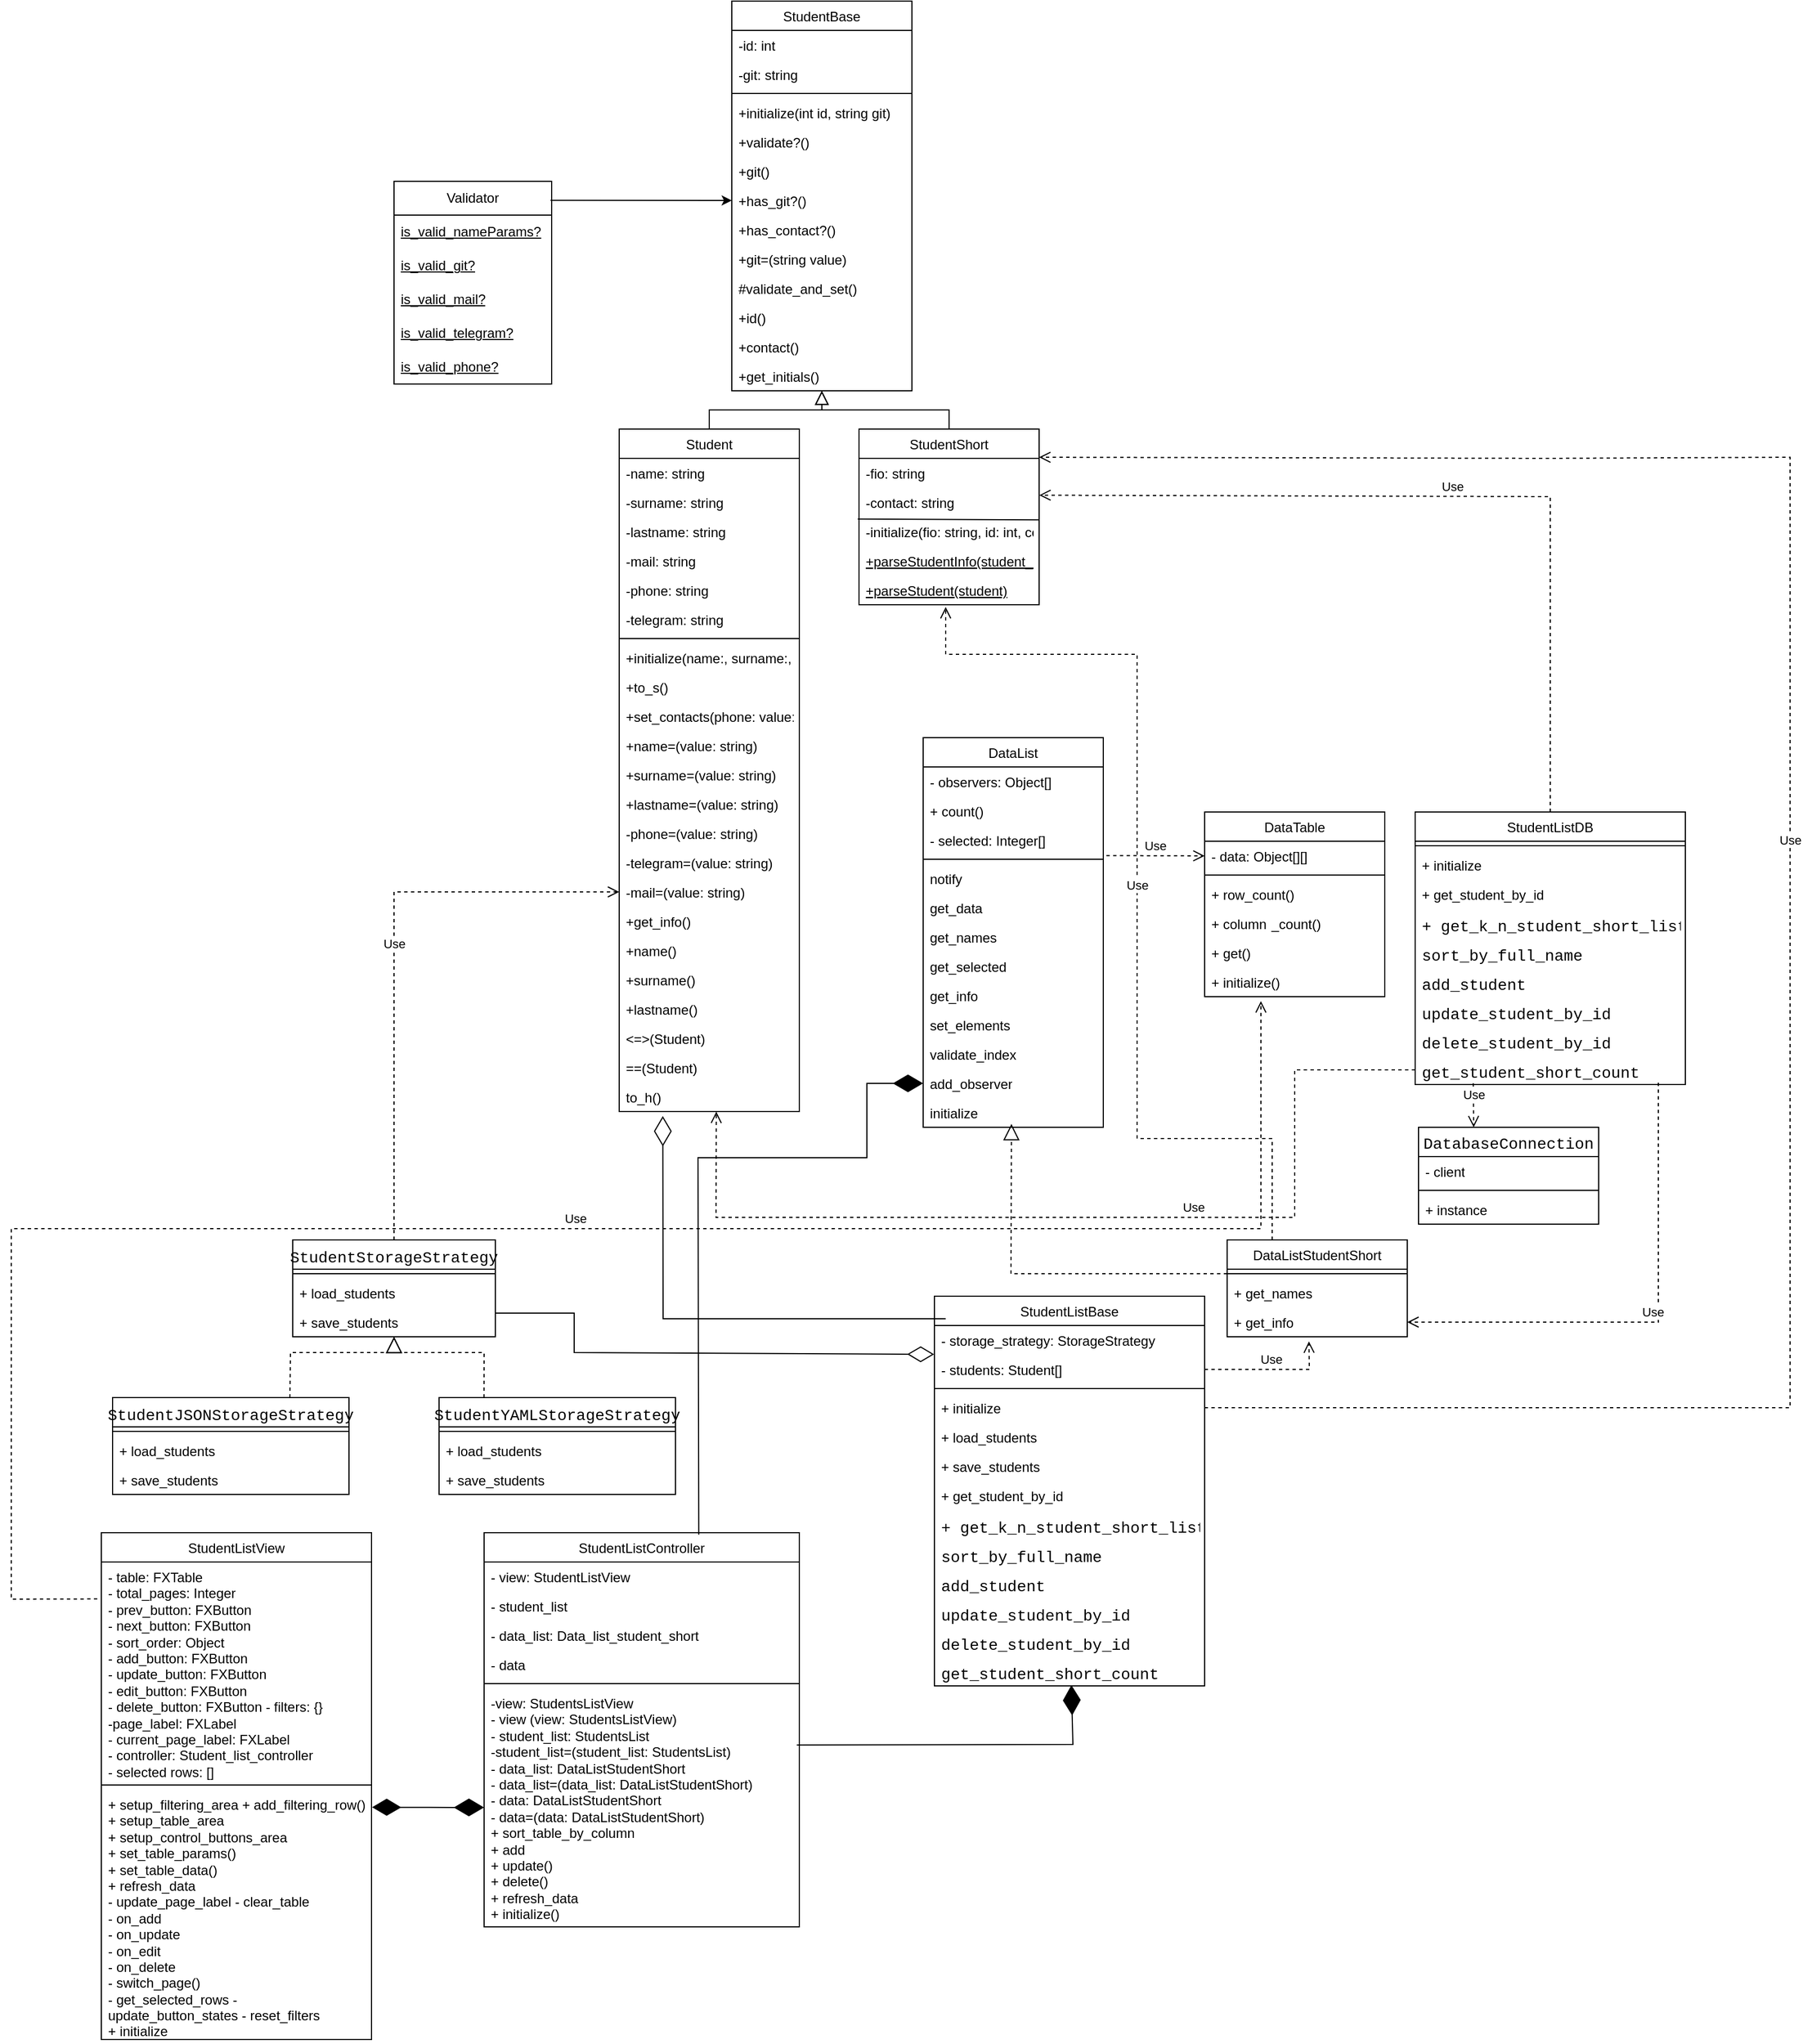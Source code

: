<mxfile version="26.0.4">
  <diagram id="C5RBs43oDa-KdzZeNtuy" name="Page-1">
    <mxGraphModel dx="1627" dy="808" grid="1" gridSize="10" guides="1" tooltips="1" connect="1" arrows="1" fold="1" page="1" pageScale="1" pageWidth="827" pageHeight="1169" math="0" shadow="0">
      <root>
        <mxCell id="WIyWlLk6GJQsqaUBKTNV-0" />
        <mxCell id="WIyWlLk6GJQsqaUBKTNV-1" parent="WIyWlLk6GJQsqaUBKTNV-0" />
        <mxCell id="zkfFHV4jXpPFQw0GAbJ--0" value="StudentBase" style="swimlane;fontStyle=0;align=center;verticalAlign=top;childLayout=stackLayout;horizontal=1;startSize=26;horizontalStack=0;resizeParent=1;resizeLast=0;collapsible=1;marginBottom=0;rounded=0;shadow=0;strokeWidth=1;" parent="WIyWlLk6GJQsqaUBKTNV-1" vertex="1">
          <mxGeometry x="-170" width="160" height="346" as="geometry">
            <mxRectangle x="230" y="140" width="160" height="26" as="alternateBounds" />
          </mxGeometry>
        </mxCell>
        <mxCell id="zkfFHV4jXpPFQw0GAbJ--1" value="-id: int&#xa;" style="text;align=left;verticalAlign=top;spacingLeft=4;spacingRight=4;overflow=hidden;rotatable=0;points=[[0,0.5],[1,0.5]];portConstraint=eastwest;" parent="zkfFHV4jXpPFQw0GAbJ--0" vertex="1">
          <mxGeometry y="26" width="160" height="26" as="geometry" />
        </mxCell>
        <mxCell id="zkfFHV4jXpPFQw0GAbJ--2" value="-git: string" style="text;align=left;verticalAlign=top;spacingLeft=4;spacingRight=4;overflow=hidden;rotatable=0;points=[[0,0.5],[1,0.5]];portConstraint=eastwest;rounded=0;shadow=0;html=0;" parent="zkfFHV4jXpPFQw0GAbJ--0" vertex="1">
          <mxGeometry y="52" width="160" height="26" as="geometry" />
        </mxCell>
        <mxCell id="zkfFHV4jXpPFQw0GAbJ--4" value="" style="line;html=1;strokeWidth=1;align=left;verticalAlign=middle;spacingTop=-1;spacingLeft=3;spacingRight=3;rotatable=0;labelPosition=right;points=[];portConstraint=eastwest;" parent="zkfFHV4jXpPFQw0GAbJ--0" vertex="1">
          <mxGeometry y="78" width="160" height="8" as="geometry" />
        </mxCell>
        <mxCell id="zkfFHV4jXpPFQw0GAbJ--5" value="+initialize(int id, string git)" style="text;align=left;verticalAlign=top;spacingLeft=4;spacingRight=4;overflow=hidden;rotatable=0;points=[[0,0.5],[1,0.5]];portConstraint=eastwest;" parent="zkfFHV4jXpPFQw0GAbJ--0" vertex="1">
          <mxGeometry y="86" width="160" height="26" as="geometry" />
        </mxCell>
        <mxCell id="wDnWc0dpViKW0l4yYkcl-0" value="+validate?()" style="text;align=left;verticalAlign=top;spacingLeft=4;spacingRight=4;overflow=hidden;rotatable=0;points=[[0,0.5],[1,0.5]];portConstraint=eastwest;" parent="zkfFHV4jXpPFQw0GAbJ--0" vertex="1">
          <mxGeometry y="112" width="160" height="26" as="geometry" />
        </mxCell>
        <mxCell id="wDnWc0dpViKW0l4yYkcl-25" value="+git()" style="text;align=left;verticalAlign=top;spacingLeft=4;spacingRight=4;overflow=hidden;rotatable=0;points=[[0,0.5],[1,0.5]];portConstraint=eastwest;" parent="zkfFHV4jXpPFQw0GAbJ--0" vertex="1">
          <mxGeometry y="138" width="160" height="26" as="geometry" />
        </mxCell>
        <mxCell id="C4TIHQKERH8KQmUInU3R-2" value="+has_git?()" style="text;align=left;verticalAlign=top;spacingLeft=4;spacingRight=4;overflow=hidden;rotatable=0;points=[[0,0.5],[1,0.5]];portConstraint=eastwest;" parent="zkfFHV4jXpPFQw0GAbJ--0" vertex="1">
          <mxGeometry y="164" width="160" height="26" as="geometry" />
        </mxCell>
        <mxCell id="C4TIHQKERH8KQmUInU3R-1" value="+has_contact?()" style="text;align=left;verticalAlign=top;spacingLeft=4;spacingRight=4;overflow=hidden;rotatable=0;points=[[0,0.5],[1,0.5]];portConstraint=eastwest;" parent="zkfFHV4jXpPFQw0GAbJ--0" vertex="1">
          <mxGeometry y="190" width="160" height="26" as="geometry" />
        </mxCell>
        <mxCell id="UvWCR8Dal23uMUYmQM2o-0" value="+git=(string value)" style="text;align=left;verticalAlign=top;spacingLeft=4;spacingRight=4;overflow=hidden;rotatable=0;points=[[0,0.5],[1,0.5]];portConstraint=eastwest;" parent="zkfFHV4jXpPFQw0GAbJ--0" vertex="1">
          <mxGeometry y="216" width="160" height="26" as="geometry" />
        </mxCell>
        <mxCell id="s2DaJizq6Qv2lODqpHnj-0" value="#validate_and_set()" style="text;align=left;verticalAlign=top;spacingLeft=4;spacingRight=4;overflow=hidden;rotatable=0;points=[[0,0.5],[1,0.5]];portConstraint=eastwest;" parent="zkfFHV4jXpPFQw0GAbJ--0" vertex="1">
          <mxGeometry y="242" width="160" height="26" as="geometry" />
        </mxCell>
        <mxCell id="UvWCR8Dal23uMUYmQM2o-2" value="+id()" style="text;align=left;verticalAlign=top;spacingLeft=4;spacingRight=4;overflow=hidden;rotatable=0;points=[[0,0.5],[1,0.5]];portConstraint=eastwest;" parent="zkfFHV4jXpPFQw0GAbJ--0" vertex="1">
          <mxGeometry y="268" width="160" height="26" as="geometry" />
        </mxCell>
        <mxCell id="UvWCR8Dal23uMUYmQM2o-5" value="+contact()" style="text;align=left;verticalAlign=top;spacingLeft=4;spacingRight=4;overflow=hidden;rotatable=0;points=[[0,0.5],[1,0.5]];portConstraint=eastwest;" parent="zkfFHV4jXpPFQw0GAbJ--0" vertex="1">
          <mxGeometry y="294" width="160" height="26" as="geometry" />
        </mxCell>
        <mxCell id="ZVPfrgRSek-htDOgmmRP-0" value="+get_initials()" style="text;align=left;verticalAlign=top;spacingLeft=4;spacingRight=4;overflow=hidden;rotatable=0;points=[[0,0.5],[1,0.5]];portConstraint=eastwest;" parent="zkfFHV4jXpPFQw0GAbJ--0" vertex="1">
          <mxGeometry y="320" width="160" height="26" as="geometry" />
        </mxCell>
        <mxCell id="zkfFHV4jXpPFQw0GAbJ--6" value="Student" style="swimlane;fontStyle=0;align=center;verticalAlign=top;childLayout=stackLayout;horizontal=1;startSize=26;horizontalStack=0;resizeParent=1;resizeLast=0;collapsible=1;marginBottom=0;rounded=0;shadow=0;strokeWidth=1;" parent="WIyWlLk6GJQsqaUBKTNV-1" vertex="1">
          <mxGeometry x="-270" y="380" width="160" height="606" as="geometry">
            <mxRectangle x="130" y="380" width="160" height="26" as="alternateBounds" />
          </mxGeometry>
        </mxCell>
        <mxCell id="zkfFHV4jXpPFQw0GAbJ--7" value="-name: string" style="text;align=left;verticalAlign=top;spacingLeft=4;spacingRight=4;overflow=hidden;rotatable=0;points=[[0,0.5],[1,0.5]];portConstraint=eastwest;" parent="zkfFHV4jXpPFQw0GAbJ--6" vertex="1">
          <mxGeometry y="26" width="160" height="26" as="geometry" />
        </mxCell>
        <mxCell id="zkfFHV4jXpPFQw0GAbJ--8" value="-surname: string" style="text;align=left;verticalAlign=top;spacingLeft=4;spacingRight=4;overflow=hidden;rotatable=0;points=[[0,0.5],[1,0.5]];portConstraint=eastwest;rounded=0;shadow=0;html=0;" parent="zkfFHV4jXpPFQw0GAbJ--6" vertex="1">
          <mxGeometry y="52" width="160" height="26" as="geometry" />
        </mxCell>
        <mxCell id="wDnWc0dpViKW0l4yYkcl-9" value="-lastname: string" style="text;align=left;verticalAlign=top;spacingLeft=4;spacingRight=4;overflow=hidden;rotatable=0;points=[[0,0.5],[1,0.5]];portConstraint=eastwest;rounded=0;shadow=0;html=0;" parent="zkfFHV4jXpPFQw0GAbJ--6" vertex="1">
          <mxGeometry y="78" width="160" height="26" as="geometry" />
        </mxCell>
        <mxCell id="wDnWc0dpViKW0l4yYkcl-8" value="-mail: string" style="text;align=left;verticalAlign=top;spacingLeft=4;spacingRight=4;overflow=hidden;rotatable=0;points=[[0,0.5],[1,0.5]];portConstraint=eastwest;rounded=0;shadow=0;html=0;" parent="zkfFHV4jXpPFQw0GAbJ--6" vertex="1">
          <mxGeometry y="104" width="160" height="26" as="geometry" />
        </mxCell>
        <mxCell id="wDnWc0dpViKW0l4yYkcl-7" value="-phone: string" style="text;align=left;verticalAlign=top;spacingLeft=4;spacingRight=4;overflow=hidden;rotatable=0;points=[[0,0.5],[1,0.5]];portConstraint=eastwest;rounded=0;shadow=0;html=0;" parent="zkfFHV4jXpPFQw0GAbJ--6" vertex="1">
          <mxGeometry y="130" width="160" height="26" as="geometry" />
        </mxCell>
        <mxCell id="wDnWc0dpViKW0l4yYkcl-4" value="-telegram: string" style="text;align=left;verticalAlign=top;spacingLeft=4;spacingRight=4;overflow=hidden;rotatable=0;points=[[0,0.5],[1,0.5]];portConstraint=eastwest;rounded=0;shadow=0;html=0;" parent="zkfFHV4jXpPFQw0GAbJ--6" vertex="1">
          <mxGeometry y="156" width="160" height="26" as="geometry" />
        </mxCell>
        <mxCell id="zkfFHV4jXpPFQw0GAbJ--9" value="" style="line;html=1;strokeWidth=1;align=left;verticalAlign=middle;spacingTop=-1;spacingLeft=3;spacingRight=3;rotatable=0;labelPosition=right;points=[];portConstraint=eastwest;" parent="zkfFHV4jXpPFQw0GAbJ--6" vertex="1">
          <mxGeometry y="182" width="160" height="8" as="geometry" />
        </mxCell>
        <mxCell id="zkfFHV4jXpPFQw0GAbJ--10" value="+initialize(name:, surname:, lastname:, phone:, telegram:, mail:, git:, id:)" style="text;align=left;verticalAlign=top;spacingLeft=4;spacingRight=4;overflow=hidden;rotatable=0;points=[[0,0.5],[1,0.5]];portConstraint=eastwest;fontStyle=0" parent="zkfFHV4jXpPFQw0GAbJ--6" vertex="1">
          <mxGeometry y="190" width="160" height="26" as="geometry" />
        </mxCell>
        <mxCell id="zkfFHV4jXpPFQw0GAbJ--11" value="+to_s()" style="text;align=left;verticalAlign=top;spacingLeft=4;spacingRight=4;overflow=hidden;rotatable=0;points=[[0,0.5],[1,0.5]];portConstraint=eastwest;" parent="zkfFHV4jXpPFQw0GAbJ--6" vertex="1">
          <mxGeometry y="216" width="160" height="26" as="geometry" />
        </mxCell>
        <mxCell id="wDnWc0dpViKW0l4yYkcl-2" value="+set_contacts(phone: value: string, telegram: value: string, mail: value: string)" style="text;align=left;verticalAlign=top;spacingLeft=4;spacingRight=4;overflow=hidden;rotatable=0;points=[[0,0.5],[1,0.5]];portConstraint=eastwest;" parent="zkfFHV4jXpPFQw0GAbJ--6" vertex="1">
          <mxGeometry y="242" width="160" height="26" as="geometry" />
        </mxCell>
        <mxCell id="wDnWc0dpViKW0l4yYkcl-12" value="+name=(value: string)" style="text;align=left;verticalAlign=top;spacingLeft=4;spacingRight=4;overflow=hidden;rotatable=0;points=[[0,0.5],[1,0.5]];portConstraint=eastwest;" parent="zkfFHV4jXpPFQw0GAbJ--6" vertex="1">
          <mxGeometry y="268" width="160" height="26" as="geometry" />
        </mxCell>
        <mxCell id="wDnWc0dpViKW0l4yYkcl-11" value="+surname=(value: string)" style="text;align=left;verticalAlign=top;spacingLeft=4;spacingRight=4;overflow=hidden;rotatable=0;points=[[0,0.5],[1,0.5]];portConstraint=eastwest;" parent="zkfFHV4jXpPFQw0GAbJ--6" vertex="1">
          <mxGeometry y="294" width="160" height="26" as="geometry" />
        </mxCell>
        <mxCell id="wDnWc0dpViKW0l4yYkcl-16" value="+lastname=(value: string)" style="text;align=left;verticalAlign=top;spacingLeft=4;spacingRight=4;overflow=hidden;rotatable=0;points=[[0,0.5],[1,0.5]];portConstraint=eastwest;" parent="zkfFHV4jXpPFQw0GAbJ--6" vertex="1">
          <mxGeometry y="320" width="160" height="26" as="geometry" />
        </mxCell>
        <mxCell id="wDnWc0dpViKW0l4yYkcl-15" value="-phone=(value: string)" style="text;align=left;verticalAlign=top;spacingLeft=4;spacingRight=4;overflow=hidden;rotatable=0;points=[[0,0.5],[1,0.5]];portConstraint=eastwest;" parent="zkfFHV4jXpPFQw0GAbJ--6" vertex="1">
          <mxGeometry y="346" width="160" height="26" as="geometry" />
        </mxCell>
        <mxCell id="wDnWc0dpViKW0l4yYkcl-14" value="-telegram=(value: string)" style="text;align=left;verticalAlign=top;spacingLeft=4;spacingRight=4;overflow=hidden;rotatable=0;points=[[0,0.5],[1,0.5]];portConstraint=eastwest;" parent="zkfFHV4jXpPFQw0GAbJ--6" vertex="1">
          <mxGeometry y="372" width="160" height="26" as="geometry" />
        </mxCell>
        <mxCell id="wDnWc0dpViKW0l4yYkcl-13" value="-mail=(value: string)" style="text;align=left;verticalAlign=top;spacingLeft=4;spacingRight=4;overflow=hidden;rotatable=0;points=[[0,0.5],[1,0.5]];portConstraint=eastwest;" parent="zkfFHV4jXpPFQw0GAbJ--6" vertex="1">
          <mxGeometry y="398" width="160" height="26" as="geometry" />
        </mxCell>
        <mxCell id="wDnWc0dpViKW0l4yYkcl-17" value="+get_info()" style="text;align=left;verticalAlign=top;spacingLeft=4;spacingRight=4;overflow=hidden;rotatable=0;points=[[0,0.5],[1,0.5]];portConstraint=eastwest;" parent="zkfFHV4jXpPFQw0GAbJ--6" vertex="1">
          <mxGeometry y="424" width="160" height="26" as="geometry" />
        </mxCell>
        <mxCell id="wDnWc0dpViKW0l4yYkcl-21" value="+name()" style="text;align=left;verticalAlign=top;spacingLeft=4;spacingRight=4;overflow=hidden;rotatable=0;points=[[0,0.5],[1,0.5]];portConstraint=eastwest;" parent="zkfFHV4jXpPFQw0GAbJ--6" vertex="1">
          <mxGeometry y="450" width="160" height="26" as="geometry" />
        </mxCell>
        <mxCell id="wDnWc0dpViKW0l4yYkcl-20" value="+surname()" style="text;align=left;verticalAlign=top;spacingLeft=4;spacingRight=4;overflow=hidden;rotatable=0;points=[[0,0.5],[1,0.5]];portConstraint=eastwest;" parent="zkfFHV4jXpPFQw0GAbJ--6" vertex="1">
          <mxGeometry y="476" width="160" height="26" as="geometry" />
        </mxCell>
        <mxCell id="wDnWc0dpViKW0l4yYkcl-19" value="+lastname()" style="text;align=left;verticalAlign=top;spacingLeft=4;spacingRight=4;overflow=hidden;rotatable=0;points=[[0,0.5],[1,0.5]];portConstraint=eastwest;" parent="zkfFHV4jXpPFQw0GAbJ--6" vertex="1">
          <mxGeometry y="502" width="160" height="26" as="geometry" />
        </mxCell>
        <mxCell id="2LEO-gX5p_frT0-4HOG5-109" value="&lt;=&gt;(Student)" style="text;align=left;verticalAlign=top;spacingLeft=4;spacingRight=4;overflow=hidden;rotatable=0;points=[[0,0.5],[1,0.5]];portConstraint=eastwest;" parent="zkfFHV4jXpPFQw0GAbJ--6" vertex="1">
          <mxGeometry y="528" width="160" height="26" as="geometry" />
        </mxCell>
        <mxCell id="2LEO-gX5p_frT0-4HOG5-108" value="==(Student)" style="text;align=left;verticalAlign=top;spacingLeft=4;spacingRight=4;overflow=hidden;rotatable=0;points=[[0,0.5],[1,0.5]];portConstraint=eastwest;" parent="zkfFHV4jXpPFQw0GAbJ--6" vertex="1">
          <mxGeometry y="554" width="160" height="26" as="geometry" />
        </mxCell>
        <mxCell id="2LEO-gX5p_frT0-4HOG5-107" value="to_h()" style="text;align=left;verticalAlign=top;spacingLeft=4;spacingRight=4;overflow=hidden;rotatable=0;points=[[0,0.5],[1,0.5]];portConstraint=eastwest;" parent="zkfFHV4jXpPFQw0GAbJ--6" vertex="1">
          <mxGeometry y="580" width="160" height="26" as="geometry" />
        </mxCell>
        <mxCell id="zkfFHV4jXpPFQw0GAbJ--12" value="" style="endArrow=block;endSize=10;endFill=0;shadow=0;strokeWidth=1;rounded=0;curved=0;edgeStyle=elbowEdgeStyle;elbow=vertical;" parent="WIyWlLk6GJQsqaUBKTNV-1" source="zkfFHV4jXpPFQw0GAbJ--6" target="zkfFHV4jXpPFQw0GAbJ--0" edge="1">
          <mxGeometry width="160" relative="1" as="geometry">
            <mxPoint x="-190" y="203" as="sourcePoint" />
            <mxPoint x="-190" y="203" as="targetPoint" />
          </mxGeometry>
        </mxCell>
        <mxCell id="zkfFHV4jXpPFQw0GAbJ--13" value="StudentShort" style="swimlane;fontStyle=0;align=center;verticalAlign=top;childLayout=stackLayout;horizontal=1;startSize=26;horizontalStack=0;resizeParent=1;resizeLast=0;collapsible=1;marginBottom=0;rounded=0;shadow=0;strokeWidth=1;" parent="WIyWlLk6GJQsqaUBKTNV-1" vertex="1">
          <mxGeometry x="-57" y="380" width="160" height="156" as="geometry">
            <mxRectangle x="340" y="380" width="170" height="26" as="alternateBounds" />
          </mxGeometry>
        </mxCell>
        <mxCell id="zkfFHV4jXpPFQw0GAbJ--14" value="-fio: string" style="text;align=left;verticalAlign=top;spacingLeft=4;spacingRight=4;overflow=hidden;rotatable=0;points=[[0,0.5],[1,0.5]];portConstraint=eastwest;" parent="zkfFHV4jXpPFQw0GAbJ--13" vertex="1">
          <mxGeometry y="26" width="160" height="26" as="geometry" />
        </mxCell>
        <mxCell id="wDnWc0dpViKW0l4yYkcl-27" value="-contact: string" style="text;align=left;verticalAlign=top;spacingLeft=4;spacingRight=4;overflow=hidden;rotatable=0;points=[[0,0.5],[1,0.5]];portConstraint=eastwest;" parent="zkfFHV4jXpPFQw0GAbJ--13" vertex="1">
          <mxGeometry y="52" width="160" height="26" as="geometry" />
        </mxCell>
        <mxCell id="wDnWc0dpViKW0l4yYkcl-35" value="-initialize(fio: string, id: int, contact: string, git; string)" style="text;align=left;verticalAlign=top;spacingLeft=4;spacingRight=4;overflow=hidden;rotatable=0;points=[[0,0.5],[1,0.5]];portConstraint=eastwest;" parent="zkfFHV4jXpPFQw0GAbJ--13" vertex="1">
          <mxGeometry y="78" width="160" height="26" as="geometry" />
        </mxCell>
        <mxCell id="wDnWc0dpViKW0l4yYkcl-38" value="+parseStudentInfo(student_info: string)" style="text;align=left;verticalAlign=top;spacingLeft=4;spacingRight=4;overflow=hidden;rotatable=0;points=[[0,0.5],[1,0.5]];portConstraint=eastwest;fontStyle=4" parent="zkfFHV4jXpPFQw0GAbJ--13" vertex="1">
          <mxGeometry y="104" width="160" height="26" as="geometry" />
        </mxCell>
        <mxCell id="s2DaJizq6Qv2lODqpHnj-1" value="+parseStudent(student)" style="text;align=left;verticalAlign=top;spacingLeft=4;spacingRight=4;overflow=hidden;rotatable=0;points=[[0,0.5],[1,0.5]];portConstraint=eastwest;fontStyle=4" parent="zkfFHV4jXpPFQw0GAbJ--13" vertex="1">
          <mxGeometry y="130" width="160" height="26" as="geometry" />
        </mxCell>
        <mxCell id="wDnWc0dpViKW0l4yYkcl-37" value="" style="endArrow=none;html=1;rounded=0;exitX=-0.007;exitY=0.071;exitDx=0;exitDy=0;exitPerimeter=0;entryX=1.003;entryY=0.103;entryDx=0;entryDy=0;entryPerimeter=0;" parent="zkfFHV4jXpPFQw0GAbJ--13" source="wDnWc0dpViKW0l4yYkcl-35" target="wDnWc0dpViKW0l4yYkcl-35" edge="1">
          <mxGeometry width="50" height="50" relative="1" as="geometry">
            <mxPoint x="30" y="90" as="sourcePoint" />
            <mxPoint x="80" y="40" as="targetPoint" />
          </mxGeometry>
        </mxCell>
        <mxCell id="zkfFHV4jXpPFQw0GAbJ--16" value="" style="endArrow=block;endSize=10;endFill=0;shadow=0;strokeWidth=1;rounded=0;curved=0;edgeStyle=elbowEdgeStyle;elbow=vertical;" parent="WIyWlLk6GJQsqaUBKTNV-1" source="zkfFHV4jXpPFQw0GAbJ--13" target="zkfFHV4jXpPFQw0GAbJ--0" edge="1">
          <mxGeometry width="160" relative="1" as="geometry">
            <mxPoint x="-180" y="373" as="sourcePoint" />
            <mxPoint x="-80" y="271" as="targetPoint" />
          </mxGeometry>
        </mxCell>
        <mxCell id="XUGl865Mc8URwM8i_h_G-0" value="Validator" style="swimlane;fontStyle=0;childLayout=stackLayout;horizontal=1;startSize=30;horizontalStack=0;resizeParent=1;resizeParentMax=0;resizeLast=0;collapsible=1;marginBottom=0;whiteSpace=wrap;html=1;" parent="WIyWlLk6GJQsqaUBKTNV-1" vertex="1">
          <mxGeometry x="-470" y="160" width="140" height="180" as="geometry" />
        </mxCell>
        <mxCell id="XUGl865Mc8URwM8i_h_G-1" value="is_valid_nameParams?" style="text;strokeColor=none;fillColor=none;align=left;verticalAlign=middle;spacingLeft=4;spacingRight=4;overflow=hidden;points=[[0,0.5],[1,0.5]];portConstraint=eastwest;rotatable=0;whiteSpace=wrap;html=1;fontStyle=4" parent="XUGl865Mc8URwM8i_h_G-0" vertex="1">
          <mxGeometry y="30" width="140" height="30" as="geometry" />
        </mxCell>
        <mxCell id="XUGl865Mc8URwM8i_h_G-2" value="is_valid_git?" style="text;strokeColor=none;fillColor=none;align=left;verticalAlign=middle;spacingLeft=4;spacingRight=4;overflow=hidden;points=[[0,0.5],[1,0.5]];portConstraint=eastwest;rotatable=0;whiteSpace=wrap;html=1;fontStyle=4" parent="XUGl865Mc8URwM8i_h_G-0" vertex="1">
          <mxGeometry y="60" width="140" height="30" as="geometry" />
        </mxCell>
        <mxCell id="XUGl865Mc8URwM8i_h_G-3" value="is_valid_mail?" style="text;strokeColor=none;fillColor=none;align=left;verticalAlign=middle;spacingLeft=4;spacingRight=4;overflow=hidden;points=[[0,0.5],[1,0.5]];portConstraint=eastwest;rotatable=0;whiteSpace=wrap;html=1;fontStyle=4" parent="XUGl865Mc8URwM8i_h_G-0" vertex="1">
          <mxGeometry y="90" width="140" height="30" as="geometry" />
        </mxCell>
        <mxCell id="XUGl865Mc8URwM8i_h_G-5" value="is_valid_telegram?" style="text;strokeColor=none;fillColor=none;align=left;verticalAlign=middle;spacingLeft=4;spacingRight=4;overflow=hidden;points=[[0,0.5],[1,0.5]];portConstraint=eastwest;rotatable=0;whiteSpace=wrap;html=1;fontStyle=4" parent="XUGl865Mc8URwM8i_h_G-0" vertex="1">
          <mxGeometry y="120" width="140" height="30" as="geometry" />
        </mxCell>
        <mxCell id="XUGl865Mc8URwM8i_h_G-6" value="is_valid_phone?" style="text;strokeColor=none;fillColor=none;align=left;verticalAlign=middle;spacingLeft=4;spacingRight=4;overflow=hidden;points=[[0,0.5],[1,0.5]];portConstraint=eastwest;rotatable=0;whiteSpace=wrap;html=1;fontStyle=4" parent="XUGl865Mc8URwM8i_h_G-0" vertex="1">
          <mxGeometry y="150" width="140" height="30" as="geometry" />
        </mxCell>
        <mxCell id="XUGl865Mc8URwM8i_h_G-4" value="" style="endArrow=classic;html=1;rounded=0;exitX=0.993;exitY=0.094;exitDx=0;exitDy=0;entryX=0;entryY=0.5;entryDx=0;entryDy=0;exitPerimeter=0;" parent="WIyWlLk6GJQsqaUBKTNV-1" source="XUGl865Mc8URwM8i_h_G-0" target="C4TIHQKERH8KQmUInU3R-2" edge="1">
          <mxGeometry width="50" height="50" relative="1" as="geometry">
            <mxPoint x="-80" y="720" as="sourcePoint" />
            <mxPoint x="-270" y="545" as="targetPoint" />
          </mxGeometry>
        </mxCell>
        <mxCell id="2LEO-gX5p_frT0-4HOG5-10" value="&lt;span style=&quot;font-weight: 400;&quot;&gt;DataTable&lt;/span&gt;" style="swimlane;fontStyle=1;align=center;verticalAlign=top;childLayout=stackLayout;horizontal=1;startSize=26;horizontalStack=0;resizeParent=1;resizeParentMax=0;resizeLast=0;collapsible=1;marginBottom=0;whiteSpace=wrap;html=1;" parent="WIyWlLk6GJQsqaUBKTNV-1" vertex="1">
          <mxGeometry x="250" y="720" width="160" height="164" as="geometry" />
        </mxCell>
        <mxCell id="2LEO-gX5p_frT0-4HOG5-11" value="- data: Object[][]" style="text;strokeColor=none;fillColor=none;align=left;verticalAlign=top;spacingLeft=4;spacingRight=4;overflow=hidden;rotatable=0;points=[[0,0.5],[1,0.5]];portConstraint=eastwest;whiteSpace=wrap;html=1;" parent="2LEO-gX5p_frT0-4HOG5-10" vertex="1">
          <mxGeometry y="26" width="160" height="26" as="geometry" />
        </mxCell>
        <mxCell id="2LEO-gX5p_frT0-4HOG5-12" value="" style="line;strokeWidth=1;fillColor=none;align=left;verticalAlign=middle;spacingTop=-1;spacingLeft=3;spacingRight=3;rotatable=0;labelPosition=right;points=[];portConstraint=eastwest;strokeColor=inherit;" parent="2LEO-gX5p_frT0-4HOG5-10" vertex="1">
          <mxGeometry y="52" width="160" height="8" as="geometry" />
        </mxCell>
        <mxCell id="2LEO-gX5p_frT0-4HOG5-13" value="+ row_count()&lt;div&gt;&lt;br/&gt;&lt;/div&gt;" style="text;strokeColor=none;fillColor=none;align=left;verticalAlign=top;spacingLeft=4;spacingRight=4;overflow=hidden;rotatable=0;points=[[0,0.5],[1,0.5]];portConstraint=eastwest;whiteSpace=wrap;html=1;" parent="2LEO-gX5p_frT0-4HOG5-10" vertex="1">
          <mxGeometry y="60" width="160" height="26" as="geometry" />
        </mxCell>
        <mxCell id="2LEO-gX5p_frT0-4HOG5-14" value="+ column&lt;span style=&quot;white-space: pre;&quot;&gt;&#x9;&lt;/span&gt;_count()" style="text;strokeColor=none;fillColor=none;align=left;verticalAlign=top;spacingLeft=4;spacingRight=4;overflow=hidden;rotatable=0;points=[[0,0.5],[1,0.5]];portConstraint=eastwest;whiteSpace=wrap;html=1;" parent="2LEO-gX5p_frT0-4HOG5-10" vertex="1">
          <mxGeometry y="86" width="160" height="26" as="geometry" />
        </mxCell>
        <mxCell id="2LEO-gX5p_frT0-4HOG5-15" value="+ get()" style="text;strokeColor=none;fillColor=none;align=left;verticalAlign=top;spacingLeft=4;spacingRight=4;overflow=hidden;rotatable=0;points=[[0,0.5],[1,0.5]];portConstraint=eastwest;whiteSpace=wrap;html=1;" parent="2LEO-gX5p_frT0-4HOG5-10" vertex="1">
          <mxGeometry y="112" width="160" height="26" as="geometry" />
        </mxCell>
        <mxCell id="2LEO-gX5p_frT0-4HOG5-18" value="+ initialize()" style="text;strokeColor=none;fillColor=none;align=left;verticalAlign=top;spacingLeft=4;spacingRight=4;overflow=hidden;rotatable=0;points=[[0,0.5],[1,0.5]];portConstraint=eastwest;whiteSpace=wrap;html=1;" parent="2LEO-gX5p_frT0-4HOG5-10" vertex="1">
          <mxGeometry y="138" width="160" height="26" as="geometry" />
        </mxCell>
        <mxCell id="2LEO-gX5p_frT0-4HOG5-20" value="&lt;span style=&quot;font-weight: 400;&quot;&gt;DataList&lt;/span&gt;" style="swimlane;fontStyle=1;align=center;verticalAlign=top;childLayout=stackLayout;horizontal=1;startSize=26;horizontalStack=0;resizeParent=1;resizeParentMax=0;resizeLast=0;collapsible=1;marginBottom=0;whiteSpace=wrap;html=1;" parent="WIyWlLk6GJQsqaUBKTNV-1" vertex="1">
          <mxGeometry y="654" width="160" height="346" as="geometry" />
        </mxCell>
        <mxCell id="2LEO-gX5p_frT0-4HOG5-21" value="- observers: Object[]&lt;div&gt;&lt;br&gt;&lt;/div&gt;" style="text;strokeColor=none;fillColor=none;align=left;verticalAlign=top;spacingLeft=4;spacingRight=4;overflow=hidden;rotatable=0;points=[[0,0.5],[1,0.5]];portConstraint=eastwest;whiteSpace=wrap;html=1;" parent="2LEO-gX5p_frT0-4HOG5-20" vertex="1">
          <mxGeometry y="26" width="160" height="26" as="geometry" />
        </mxCell>
        <mxCell id="2LEO-gX5p_frT0-4HOG5-29" value="+ count()" style="text;strokeColor=none;fillColor=none;align=left;verticalAlign=top;spacingLeft=4;spacingRight=4;overflow=hidden;rotatable=0;points=[[0,0.5],[1,0.5]];portConstraint=eastwest;whiteSpace=wrap;html=1;" parent="2LEO-gX5p_frT0-4HOG5-20" vertex="1">
          <mxGeometry y="52" width="160" height="26" as="geometry" />
        </mxCell>
        <mxCell id="2LEO-gX5p_frT0-4HOG5-28" value="- selected: Integer[]" style="text;strokeColor=none;fillColor=none;align=left;verticalAlign=top;spacingLeft=4;spacingRight=4;overflow=hidden;rotatable=0;points=[[0,0.5],[1,0.5]];portConstraint=eastwest;whiteSpace=wrap;html=1;" parent="2LEO-gX5p_frT0-4HOG5-20" vertex="1">
          <mxGeometry y="78" width="160" height="26" as="geometry" />
        </mxCell>
        <mxCell id="2LEO-gX5p_frT0-4HOG5-22" value="" style="line;strokeWidth=1;fillColor=none;align=left;verticalAlign=middle;spacingTop=-1;spacingLeft=3;spacingRight=3;rotatable=0;labelPosition=right;points=[];portConstraint=eastwest;strokeColor=inherit;" parent="2LEO-gX5p_frT0-4HOG5-20" vertex="1">
          <mxGeometry y="104" width="160" height="8" as="geometry" />
        </mxCell>
        <mxCell id="2LEO-gX5p_frT0-4HOG5-24" value="notify" style="text;strokeColor=none;fillColor=none;align=left;verticalAlign=top;spacingLeft=4;spacingRight=4;overflow=hidden;rotatable=0;points=[[0,0.5],[1,0.5]];portConstraint=eastwest;whiteSpace=wrap;html=1;" parent="2LEO-gX5p_frT0-4HOG5-20" vertex="1">
          <mxGeometry y="112" width="160" height="26" as="geometry" />
        </mxCell>
        <mxCell id="2LEO-gX5p_frT0-4HOG5-25" value="get_data&lt;div&gt;&lt;br&gt;&lt;/div&gt;" style="text;strokeColor=none;fillColor=none;align=left;verticalAlign=top;spacingLeft=4;spacingRight=4;overflow=hidden;rotatable=0;points=[[0,0.5],[1,0.5]];portConstraint=eastwest;whiteSpace=wrap;html=1;" parent="2LEO-gX5p_frT0-4HOG5-20" vertex="1">
          <mxGeometry y="138" width="160" height="26" as="geometry" />
        </mxCell>
        <mxCell id="2LEO-gX5p_frT0-4HOG5-26" value="get_names" style="text;strokeColor=none;fillColor=none;align=left;verticalAlign=top;spacingLeft=4;spacingRight=4;overflow=hidden;rotatable=0;points=[[0,0.5],[1,0.5]];portConstraint=eastwest;whiteSpace=wrap;html=1;" parent="2LEO-gX5p_frT0-4HOG5-20" vertex="1">
          <mxGeometry y="164" width="160" height="26" as="geometry" />
        </mxCell>
        <mxCell id="2LEO-gX5p_frT0-4HOG5-33" value="get_selected" style="text;strokeColor=none;fillColor=none;align=left;verticalAlign=top;spacingLeft=4;spacingRight=4;overflow=hidden;rotatable=0;points=[[0,0.5],[1,0.5]];portConstraint=eastwest;whiteSpace=wrap;html=1;" parent="2LEO-gX5p_frT0-4HOG5-20" vertex="1">
          <mxGeometry y="190" width="160" height="26" as="geometry" />
        </mxCell>
        <mxCell id="2LEO-gX5p_frT0-4HOG5-32" value="get_info" style="text;strokeColor=none;fillColor=none;align=left;verticalAlign=top;spacingLeft=4;spacingRight=4;overflow=hidden;rotatable=0;points=[[0,0.5],[1,0.5]];portConstraint=eastwest;whiteSpace=wrap;html=1;" parent="2LEO-gX5p_frT0-4HOG5-20" vertex="1">
          <mxGeometry y="216" width="160" height="26" as="geometry" />
        </mxCell>
        <mxCell id="2LEO-gX5p_frT0-4HOG5-31" value="set_elements" style="text;strokeColor=none;fillColor=none;align=left;verticalAlign=top;spacingLeft=4;spacingRight=4;overflow=hidden;rotatable=0;points=[[0,0.5],[1,0.5]];portConstraint=eastwest;whiteSpace=wrap;html=1;" parent="2LEO-gX5p_frT0-4HOG5-20" vertex="1">
          <mxGeometry y="242" width="160" height="26" as="geometry" />
        </mxCell>
        <mxCell id="2LEO-gX5p_frT0-4HOG5-30" value="validate_index" style="text;strokeColor=none;fillColor=none;align=left;verticalAlign=top;spacingLeft=4;spacingRight=4;overflow=hidden;rotatable=0;points=[[0,0.5],[1,0.5]];portConstraint=eastwest;whiteSpace=wrap;html=1;" parent="2LEO-gX5p_frT0-4HOG5-20" vertex="1">
          <mxGeometry y="268" width="160" height="26" as="geometry" />
        </mxCell>
        <mxCell id="2LEO-gX5p_frT0-4HOG5-34" value="add_observer" style="text;strokeColor=none;fillColor=none;align=left;verticalAlign=top;spacingLeft=4;spacingRight=4;overflow=hidden;rotatable=0;points=[[0,0.5],[1,0.5]];portConstraint=eastwest;whiteSpace=wrap;html=1;" parent="2LEO-gX5p_frT0-4HOG5-20" vertex="1">
          <mxGeometry y="294" width="160" height="26" as="geometry" />
        </mxCell>
        <mxCell id="2LEO-gX5p_frT0-4HOG5-35" value="initialize" style="text;strokeColor=none;fillColor=none;align=left;verticalAlign=top;spacingLeft=4;spacingRight=4;overflow=hidden;rotatable=0;points=[[0,0.5],[1,0.5]];portConstraint=eastwest;whiteSpace=wrap;html=1;" parent="2LEO-gX5p_frT0-4HOG5-20" vertex="1">
          <mxGeometry y="320" width="160" height="26" as="geometry" />
        </mxCell>
        <mxCell id="2LEO-gX5p_frT0-4HOG5-37" value="&lt;span style=&quot;font-weight: 400;&quot;&gt;DataListStudentShort&lt;/span&gt;" style="swimlane;fontStyle=1;align=center;verticalAlign=top;childLayout=stackLayout;horizontal=1;startSize=26;horizontalStack=0;resizeParent=1;resizeParentMax=0;resizeLast=0;collapsible=1;marginBottom=0;whiteSpace=wrap;html=1;" parent="WIyWlLk6GJQsqaUBKTNV-1" vertex="1">
          <mxGeometry x="270" y="1100" width="160" height="86" as="geometry" />
        </mxCell>
        <mxCell id="2LEO-gX5p_frT0-4HOG5-39" value="" style="line;strokeWidth=1;fillColor=none;align=left;verticalAlign=middle;spacingTop=-1;spacingLeft=3;spacingRight=3;rotatable=0;labelPosition=right;points=[];portConstraint=eastwest;strokeColor=inherit;" parent="2LEO-gX5p_frT0-4HOG5-37" vertex="1">
          <mxGeometry y="26" width="160" height="8" as="geometry" />
        </mxCell>
        <mxCell id="2LEO-gX5p_frT0-4HOG5-40" value="+ get_names&lt;div&gt;&lt;br&gt;&lt;/div&gt;" style="text;strokeColor=none;fillColor=none;align=left;verticalAlign=top;spacingLeft=4;spacingRight=4;overflow=hidden;rotatable=0;points=[[0,0.5],[1,0.5]];portConstraint=eastwest;whiteSpace=wrap;html=1;" parent="2LEO-gX5p_frT0-4HOG5-37" vertex="1">
          <mxGeometry y="34" width="160" height="26" as="geometry" />
        </mxCell>
        <mxCell id="2LEO-gX5p_frT0-4HOG5-41" value="+ get_info" style="text;strokeColor=none;fillColor=none;align=left;verticalAlign=top;spacingLeft=4;spacingRight=4;overflow=hidden;rotatable=0;points=[[0,0.5],[1,0.5]];portConstraint=eastwest;whiteSpace=wrap;html=1;" parent="2LEO-gX5p_frT0-4HOG5-37" vertex="1">
          <mxGeometry y="60" width="160" height="26" as="geometry" />
        </mxCell>
        <mxCell id="2LEO-gX5p_frT0-4HOG5-48" value="&lt;span style=&quot;font-weight: 400;&quot;&gt;StudentListBase&lt;/span&gt;" style="swimlane;fontStyle=1;align=center;verticalAlign=top;childLayout=stackLayout;horizontal=1;startSize=26;horizontalStack=0;resizeParent=1;resizeParentMax=0;resizeLast=0;collapsible=1;marginBottom=0;whiteSpace=wrap;html=1;" parent="WIyWlLk6GJQsqaUBKTNV-1" vertex="1">
          <mxGeometry x="10" y="1150" width="240" height="346" as="geometry" />
        </mxCell>
        <mxCell id="2LEO-gX5p_frT0-4HOG5-49" value="- storage_strategy: StorageStrategy" style="text;strokeColor=none;fillColor=none;align=left;verticalAlign=top;spacingLeft=4;spacingRight=4;overflow=hidden;rotatable=0;points=[[0,0.5],[1,0.5]];portConstraint=eastwest;whiteSpace=wrap;html=1;" parent="2LEO-gX5p_frT0-4HOG5-48" vertex="1">
          <mxGeometry y="26" width="240" height="26" as="geometry" />
        </mxCell>
        <mxCell id="2LEO-gX5p_frT0-4HOG5-56" value="- students: Student[]" style="text;strokeColor=none;fillColor=none;align=left;verticalAlign=top;spacingLeft=4;spacingRight=4;overflow=hidden;rotatable=0;points=[[0,0.5],[1,0.5]];portConstraint=eastwest;whiteSpace=wrap;html=1;" parent="2LEO-gX5p_frT0-4HOG5-48" vertex="1">
          <mxGeometry y="52" width="240" height="26" as="geometry" />
        </mxCell>
        <mxCell id="2LEO-gX5p_frT0-4HOG5-50" value="" style="line;strokeWidth=1;fillColor=none;align=left;verticalAlign=middle;spacingTop=-1;spacingLeft=3;spacingRight=3;rotatable=0;labelPosition=right;points=[];portConstraint=eastwest;strokeColor=inherit;" parent="2LEO-gX5p_frT0-4HOG5-48" vertex="1">
          <mxGeometry y="78" width="240" height="8" as="geometry" />
        </mxCell>
        <mxCell id="2LEO-gX5p_frT0-4HOG5-51" value="+ initialize&lt;div&gt;&lt;br&gt;&lt;/div&gt;" style="text;strokeColor=none;fillColor=none;align=left;verticalAlign=top;spacingLeft=4;spacingRight=4;overflow=hidden;rotatable=0;points=[[0,0.5],[1,0.5]];portConstraint=eastwest;whiteSpace=wrap;html=1;" parent="2LEO-gX5p_frT0-4HOG5-48" vertex="1">
          <mxGeometry y="86" width="240" height="26" as="geometry" />
        </mxCell>
        <mxCell id="2LEO-gX5p_frT0-4HOG5-52" value="+ load_students" style="text;strokeColor=none;fillColor=none;align=left;verticalAlign=top;spacingLeft=4;spacingRight=4;overflow=hidden;rotatable=0;points=[[0,0.5],[1,0.5]];portConstraint=eastwest;whiteSpace=wrap;html=1;" parent="2LEO-gX5p_frT0-4HOG5-48" vertex="1">
          <mxGeometry y="112" width="240" height="26" as="geometry" />
        </mxCell>
        <mxCell id="2LEO-gX5p_frT0-4HOG5-53" value="+ save_students" style="text;strokeColor=none;fillColor=none;align=left;verticalAlign=top;spacingLeft=4;spacingRight=4;overflow=hidden;rotatable=0;points=[[0,0.5],[1,0.5]];portConstraint=eastwest;whiteSpace=wrap;html=1;" parent="2LEO-gX5p_frT0-4HOG5-48" vertex="1">
          <mxGeometry y="138" width="240" height="26" as="geometry" />
        </mxCell>
        <mxCell id="2LEO-gX5p_frT0-4HOG5-54" value="+ get_student_by_id" style="text;strokeColor=none;fillColor=none;align=left;verticalAlign=top;spacingLeft=4;spacingRight=4;overflow=hidden;rotatable=0;points=[[0,0.5],[1,0.5]];portConstraint=eastwest;whiteSpace=wrap;html=1;" parent="2LEO-gX5p_frT0-4HOG5-48" vertex="1">
          <mxGeometry y="164" width="240" height="26" as="geometry" />
        </mxCell>
        <mxCell id="2LEO-gX5p_frT0-4HOG5-57" value="&lt;div style=&quot;font-family: Consolas, &amp;quot;Courier New&amp;quot;, monospace; font-size: 14px; line-height: 19px; white-space: pre;&quot;&gt;+ get_k_n_student_short_list&lt;/div&gt;" style="text;strokeColor=none;fillColor=none;align=left;verticalAlign=top;spacingLeft=4;spacingRight=4;overflow=hidden;rotatable=0;points=[[0,0.5],[1,0.5]];portConstraint=eastwest;whiteSpace=wrap;html=1;" parent="2LEO-gX5p_frT0-4HOG5-48" vertex="1">
          <mxGeometry y="190" width="240" height="26" as="geometry" />
        </mxCell>
        <mxCell id="2LEO-gX5p_frT0-4HOG5-58" value="&lt;div style=&quot;font-family: Consolas, &amp;quot;Courier New&amp;quot;, monospace; font-size: 14px; line-height: 19px; white-space: pre;&quot;&gt;sort_by_full_name&lt;/div&gt;" style="text;strokeColor=none;fillColor=none;align=left;verticalAlign=top;spacingLeft=4;spacingRight=4;overflow=hidden;rotatable=0;points=[[0,0.5],[1,0.5]];portConstraint=eastwest;whiteSpace=wrap;html=1;" parent="2LEO-gX5p_frT0-4HOG5-48" vertex="1">
          <mxGeometry y="216" width="240" height="26" as="geometry" />
        </mxCell>
        <mxCell id="2LEO-gX5p_frT0-4HOG5-59" value="&lt;div style=&quot;font-family: Consolas, &amp;quot;Courier New&amp;quot;, monospace; font-size: 14px; line-height: 19px; white-space: pre;&quot;&gt;add_student&lt;/div&gt;" style="text;strokeColor=none;fillColor=none;align=left;verticalAlign=top;spacingLeft=4;spacingRight=4;overflow=hidden;rotatable=0;points=[[0,0.5],[1,0.5]];portConstraint=eastwest;whiteSpace=wrap;html=1;" parent="2LEO-gX5p_frT0-4HOG5-48" vertex="1">
          <mxGeometry y="242" width="240" height="26" as="geometry" />
        </mxCell>
        <mxCell id="2LEO-gX5p_frT0-4HOG5-60" value="&lt;div style=&quot;font-family: Consolas, &amp;quot;Courier New&amp;quot;, monospace; font-size: 14px; line-height: 19px; white-space: pre;&quot;&gt;update_student_by_id&lt;/div&gt;" style="text;strokeColor=none;fillColor=none;align=left;verticalAlign=top;spacingLeft=4;spacingRight=4;overflow=hidden;rotatable=0;points=[[0,0.5],[1,0.5]];portConstraint=eastwest;whiteSpace=wrap;html=1;" parent="2LEO-gX5p_frT0-4HOG5-48" vertex="1">
          <mxGeometry y="268" width="240" height="26" as="geometry" />
        </mxCell>
        <mxCell id="2LEO-gX5p_frT0-4HOG5-61" value="&lt;div style=&quot;font-family: Consolas, &amp;quot;Courier New&amp;quot;, monospace; font-size: 14px; line-height: 19px; white-space: pre;&quot;&gt;delete_student_by_id&lt;/div&gt;" style="text;strokeColor=none;fillColor=none;align=left;verticalAlign=top;spacingLeft=4;spacingRight=4;overflow=hidden;rotatable=0;points=[[0,0.5],[1,0.5]];portConstraint=eastwest;whiteSpace=wrap;html=1;" parent="2LEO-gX5p_frT0-4HOG5-48" vertex="1">
          <mxGeometry y="294" width="240" height="26" as="geometry" />
        </mxCell>
        <mxCell id="2LEO-gX5p_frT0-4HOG5-63" value="&lt;div style=&quot;font-family: Consolas, &amp;quot;Courier New&amp;quot;, monospace; font-size: 14px; line-height: 19px; white-space: pre;&quot;&gt;get_student_short_count&lt;/div&gt;" style="text;strokeColor=none;fillColor=none;align=left;verticalAlign=top;spacingLeft=4;spacingRight=4;overflow=hidden;rotatable=0;points=[[0,0.5],[1,0.5]];portConstraint=eastwest;whiteSpace=wrap;html=1;" parent="2LEO-gX5p_frT0-4HOG5-48" vertex="1">
          <mxGeometry y="320" width="240" height="26" as="geometry" />
        </mxCell>
        <mxCell id="2LEO-gX5p_frT0-4HOG5-64" value="&lt;div style=&quot;font-family: Consolas, &amp;quot;Courier New&amp;quot;, monospace; font-weight: normal; font-size: 14px; line-height: 19px; white-space: pre;&quot;&gt;StudentStorageStrategy&lt;/div&gt;" style="swimlane;fontStyle=1;align=center;verticalAlign=top;childLayout=stackLayout;horizontal=1;startSize=26;horizontalStack=0;resizeParent=1;resizeParentMax=0;resizeLast=0;collapsible=1;marginBottom=0;whiteSpace=wrap;html=1;" parent="WIyWlLk6GJQsqaUBKTNV-1" vertex="1">
          <mxGeometry x="-560" y="1100" width="180" height="86" as="geometry" />
        </mxCell>
        <mxCell id="2LEO-gX5p_frT0-4HOG5-65" value="" style="line;strokeWidth=1;fillColor=none;align=left;verticalAlign=middle;spacingTop=-1;spacingLeft=3;spacingRight=3;rotatable=0;labelPosition=right;points=[];portConstraint=eastwest;strokeColor=inherit;" parent="2LEO-gX5p_frT0-4HOG5-64" vertex="1">
          <mxGeometry y="26" width="180" height="8" as="geometry" />
        </mxCell>
        <mxCell id="2LEO-gX5p_frT0-4HOG5-66" value="&lt;div&gt;+ load_students&lt;/div&gt;" style="text;strokeColor=none;fillColor=none;align=left;verticalAlign=top;spacingLeft=4;spacingRight=4;overflow=hidden;rotatable=0;points=[[0,0.5],[1,0.5]];portConstraint=eastwest;whiteSpace=wrap;html=1;" parent="2LEO-gX5p_frT0-4HOG5-64" vertex="1">
          <mxGeometry y="34" width="180" height="26" as="geometry" />
        </mxCell>
        <mxCell id="2LEO-gX5p_frT0-4HOG5-67" value="+ save_students" style="text;strokeColor=none;fillColor=none;align=left;verticalAlign=top;spacingLeft=4;spacingRight=4;overflow=hidden;rotatable=0;points=[[0,0.5],[1,0.5]];portConstraint=eastwest;whiteSpace=wrap;html=1;" parent="2LEO-gX5p_frT0-4HOG5-64" vertex="1">
          <mxGeometry y="60" width="180" height="26" as="geometry" />
        </mxCell>
        <mxCell id="2LEO-gX5p_frT0-4HOG5-68" value="&lt;div style=&quot;font-family: Consolas, &amp;quot;Courier New&amp;quot;, monospace; font-weight: normal; font-size: 14px; line-height: 19px; white-space: pre;&quot;&gt;&lt;div style=&quot;line-height: 19px;&quot;&gt;StudentJSONStorageStrategy&lt;/div&gt;&lt;/div&gt;" style="swimlane;fontStyle=1;align=center;verticalAlign=top;childLayout=stackLayout;horizontal=1;startSize=26;horizontalStack=0;resizeParent=1;resizeParentMax=0;resizeLast=0;collapsible=1;marginBottom=0;whiteSpace=wrap;html=1;" parent="WIyWlLk6GJQsqaUBKTNV-1" vertex="1">
          <mxGeometry x="-720" y="1240" width="210" height="86" as="geometry" />
        </mxCell>
        <mxCell id="2LEO-gX5p_frT0-4HOG5-69" value="" style="line;strokeWidth=1;fillColor=none;align=left;verticalAlign=middle;spacingTop=-1;spacingLeft=3;spacingRight=3;rotatable=0;labelPosition=right;points=[];portConstraint=eastwest;strokeColor=inherit;" parent="2LEO-gX5p_frT0-4HOG5-68" vertex="1">
          <mxGeometry y="26" width="210" height="8" as="geometry" />
        </mxCell>
        <mxCell id="2LEO-gX5p_frT0-4HOG5-70" value="&lt;div&gt;+ load_students&lt;/div&gt;" style="text;strokeColor=none;fillColor=none;align=left;verticalAlign=top;spacingLeft=4;spacingRight=4;overflow=hidden;rotatable=0;points=[[0,0.5],[1,0.5]];portConstraint=eastwest;whiteSpace=wrap;html=1;" parent="2LEO-gX5p_frT0-4HOG5-68" vertex="1">
          <mxGeometry y="34" width="210" height="26" as="geometry" />
        </mxCell>
        <mxCell id="2LEO-gX5p_frT0-4HOG5-71" value="+ save_students" style="text;strokeColor=none;fillColor=none;align=left;verticalAlign=top;spacingLeft=4;spacingRight=4;overflow=hidden;rotatable=0;points=[[0,0.5],[1,0.5]];portConstraint=eastwest;whiteSpace=wrap;html=1;" parent="2LEO-gX5p_frT0-4HOG5-68" vertex="1">
          <mxGeometry y="60" width="210" height="26" as="geometry" />
        </mxCell>
        <mxCell id="2LEO-gX5p_frT0-4HOG5-72" value="&lt;div style=&quot;font-family: Consolas, &amp;quot;Courier New&amp;quot;, monospace; font-weight: normal; font-size: 14px; line-height: 19px; white-space: pre;&quot;&gt;&lt;div style=&quot;line-height: 19px;&quot;&gt;StudentYAMLStorageStrategy&lt;/div&gt;&lt;/div&gt;" style="swimlane;fontStyle=1;align=center;verticalAlign=top;childLayout=stackLayout;horizontal=1;startSize=26;horizontalStack=0;resizeParent=1;resizeParentMax=0;resizeLast=0;collapsible=1;marginBottom=0;whiteSpace=wrap;html=1;" parent="WIyWlLk6GJQsqaUBKTNV-1" vertex="1">
          <mxGeometry x="-430" y="1240" width="210" height="86" as="geometry" />
        </mxCell>
        <mxCell id="2LEO-gX5p_frT0-4HOG5-73" value="" style="line;strokeWidth=1;fillColor=none;align=left;verticalAlign=middle;spacingTop=-1;spacingLeft=3;spacingRight=3;rotatable=0;labelPosition=right;points=[];portConstraint=eastwest;strokeColor=inherit;" parent="2LEO-gX5p_frT0-4HOG5-72" vertex="1">
          <mxGeometry y="26" width="210" height="8" as="geometry" />
        </mxCell>
        <mxCell id="2LEO-gX5p_frT0-4HOG5-74" value="&lt;div&gt;+ load_students&lt;/div&gt;" style="text;strokeColor=none;fillColor=none;align=left;verticalAlign=top;spacingLeft=4;spacingRight=4;overflow=hidden;rotatable=0;points=[[0,0.5],[1,0.5]];portConstraint=eastwest;whiteSpace=wrap;html=1;" parent="2LEO-gX5p_frT0-4HOG5-72" vertex="1">
          <mxGeometry y="34" width="210" height="26" as="geometry" />
        </mxCell>
        <mxCell id="2LEO-gX5p_frT0-4HOG5-75" value="+ save_students" style="text;strokeColor=none;fillColor=none;align=left;verticalAlign=top;spacingLeft=4;spacingRight=4;overflow=hidden;rotatable=0;points=[[0,0.5],[1,0.5]];portConstraint=eastwest;whiteSpace=wrap;html=1;" parent="2LEO-gX5p_frT0-4HOG5-72" vertex="1">
          <mxGeometry y="60" width="210" height="26" as="geometry" />
        </mxCell>
        <mxCell id="2LEO-gX5p_frT0-4HOG5-77" value="&lt;span style=&quot;font-weight: 400;&quot;&gt;StudentListController&lt;/span&gt;" style="swimlane;fontStyle=1;align=center;verticalAlign=top;childLayout=stackLayout;horizontal=1;startSize=26;horizontalStack=0;resizeParent=1;resizeParentMax=0;resizeLast=0;collapsible=1;marginBottom=0;whiteSpace=wrap;html=1;" parent="WIyWlLk6GJQsqaUBKTNV-1" vertex="1">
          <mxGeometry x="-390" y="1360" width="280" height="350" as="geometry" />
        </mxCell>
        <mxCell id="2LEO-gX5p_frT0-4HOG5-78" value="- view: StudentListView" style="text;strokeColor=none;fillColor=none;align=left;verticalAlign=top;spacingLeft=4;spacingRight=4;overflow=hidden;rotatable=0;points=[[0,0.5],[1,0.5]];portConstraint=eastwest;whiteSpace=wrap;html=1;" parent="2LEO-gX5p_frT0-4HOG5-77" vertex="1">
          <mxGeometry y="26" width="280" height="26" as="geometry" />
        </mxCell>
        <mxCell id="2LEO-gX5p_frT0-4HOG5-79" value="- student_list" style="text;strokeColor=none;fillColor=none;align=left;verticalAlign=top;spacingLeft=4;spacingRight=4;overflow=hidden;rotatable=0;points=[[0,0.5],[1,0.5]];portConstraint=eastwest;whiteSpace=wrap;html=1;" parent="2LEO-gX5p_frT0-4HOG5-77" vertex="1">
          <mxGeometry y="52" width="280" height="26" as="geometry" />
        </mxCell>
        <mxCell id="2LEO-gX5p_frT0-4HOG5-92" value="- data_list: Data_list_student_short" style="text;strokeColor=none;fillColor=none;align=left;verticalAlign=top;spacingLeft=4;spacingRight=4;overflow=hidden;rotatable=0;points=[[0,0.5],[1,0.5]];portConstraint=eastwest;whiteSpace=wrap;html=1;" parent="2LEO-gX5p_frT0-4HOG5-77" vertex="1">
          <mxGeometry y="78" width="280" height="26" as="geometry" />
        </mxCell>
        <mxCell id="2LEO-gX5p_frT0-4HOG5-91" value="- data" style="text;strokeColor=none;fillColor=none;align=left;verticalAlign=top;spacingLeft=4;spacingRight=4;overflow=hidden;rotatable=0;points=[[0,0.5],[1,0.5]];portConstraint=eastwest;whiteSpace=wrap;html=1;" parent="2LEO-gX5p_frT0-4HOG5-77" vertex="1">
          <mxGeometry y="104" width="280" height="26" as="geometry" />
        </mxCell>
        <mxCell id="2LEO-gX5p_frT0-4HOG5-80" value="" style="line;strokeWidth=1;fillColor=none;align=left;verticalAlign=middle;spacingTop=-1;spacingLeft=3;spacingRight=3;rotatable=0;labelPosition=right;points=[];portConstraint=eastwest;strokeColor=inherit;" parent="2LEO-gX5p_frT0-4HOG5-77" vertex="1">
          <mxGeometry y="130" width="280" height="8" as="geometry" />
        </mxCell>
        <mxCell id="2LEO-gX5p_frT0-4HOG5-81" value="&lt;div&gt;-view:&amp;nbsp;&lt;span style=&quot;background-color: initial;&quot;&gt;StudentsListView&lt;/span&gt;&lt;/div&gt;&lt;div&gt;- view (view: StudentsListView)&amp;nbsp;&lt;/div&gt;&lt;div&gt;- student_list: StudentsList&lt;/div&gt;&lt;div&gt;-&lt;span style=&quot;background-color: initial;&quot;&gt;student_list=(student_list:&amp;nbsp;&lt;/span&gt;StudentsList&lt;span style=&quot;background-color: initial;&quot;&gt;)&lt;/span&gt;&lt;/div&gt;&lt;div&gt;- data_list: DataListStudentShort&lt;/div&gt;&lt;div&gt;- data_list=(data_list: DataListStudentShort)&amp;nbsp;&lt;/div&gt;&lt;div&gt;- data:&amp;nbsp;&lt;span style=&quot;background-color: initial;&quot;&gt;DataListStudentShort&lt;/span&gt;&lt;/div&gt;&lt;div&gt;- data=(data: DataListStudentShort)&lt;/div&gt;&lt;div&gt;+ sort_table_by_column&lt;/div&gt;&lt;div&gt;+ add&lt;/div&gt;&lt;div&gt;+ update()&lt;/div&gt;&lt;div&gt;+ delete()&lt;/div&gt;&lt;div&gt;+ refresh_data&lt;/div&gt;&lt;div&gt;+ initialize()&lt;br&gt;&lt;/div&gt;" style="text;strokeColor=none;fillColor=none;align=left;verticalAlign=top;spacingLeft=4;spacingRight=4;overflow=hidden;rotatable=0;points=[[0,0.5],[1,0.5]];portConstraint=eastwest;whiteSpace=wrap;html=1;" parent="2LEO-gX5p_frT0-4HOG5-77" vertex="1">
          <mxGeometry y="138" width="280" height="212" as="geometry" />
        </mxCell>
        <mxCell id="2LEO-gX5p_frT0-4HOG5-94" value="&lt;span style=&quot;font-weight: 400;&quot;&gt;StudentListView&lt;/span&gt;" style="swimlane;fontStyle=1;align=center;verticalAlign=top;childLayout=stackLayout;horizontal=1;startSize=26;horizontalStack=0;resizeParent=1;resizeParentMax=0;resizeLast=0;collapsible=1;marginBottom=0;whiteSpace=wrap;html=1;" parent="WIyWlLk6GJQsqaUBKTNV-1" vertex="1">
          <mxGeometry x="-730" y="1360" width="240" height="450" as="geometry" />
        </mxCell>
        <mxCell id="2LEO-gX5p_frT0-4HOG5-95" value="- table: FXTable&lt;br style=&quot;padding: 0px; margin: 0px;&quot;&gt;- total_pages: Integer&amp;nbsp;&amp;nbsp;&lt;br style=&quot;padding: 0px; margin: 0px;&quot;&gt;- prev_button: FXButton&lt;br style=&quot;padding: 0px; margin: 0px;&quot;&gt;- next_button: FXButton&lt;br style=&quot;padding: 0px; margin: 0px;&quot;&gt;- sort_order: Object &lt;br&gt;- add_button: FXButton&lt;br style=&quot;padding: 0px; margin: 0px;&quot;&gt;- update_button: FXButton&lt;br style=&quot;padding: 0px; margin: 0px;&quot;&gt;- edit_button: FXButton&lt;br style=&quot;padding: 0px; margin: 0px;&quot;&gt;- delete_button: FXButton - filters: {}&lt;br style=&quot;padding: 0px; margin: 0px;&quot;&gt;-page_label: FXLabel&lt;br style=&quot;padding: 0px; margin: 0px;&quot;&gt;- current_page_label: FXLabel&lt;br style=&quot;padding: 0px; margin: 0px;&quot;&gt;- controller: Student_list_controller&lt;br style=&quot;padding: 0px; margin: 0px;&quot;&gt;- selected rows: []" style="text;strokeColor=none;fillColor=none;align=left;verticalAlign=top;spacingLeft=4;spacingRight=4;overflow=hidden;rotatable=0;points=[[0,0.5],[1,0.5]];portConstraint=eastwest;whiteSpace=wrap;html=1;" parent="2LEO-gX5p_frT0-4HOG5-94" vertex="1">
          <mxGeometry y="26" width="240" height="194" as="geometry" />
        </mxCell>
        <mxCell id="2LEO-gX5p_frT0-4HOG5-99" value="" style="line;strokeWidth=1;fillColor=none;align=left;verticalAlign=middle;spacingTop=-1;spacingLeft=3;spacingRight=3;rotatable=0;labelPosition=right;points=[];portConstraint=eastwest;strokeColor=inherit;" parent="2LEO-gX5p_frT0-4HOG5-94" vertex="1">
          <mxGeometry y="220" width="240" height="8" as="geometry" />
        </mxCell>
        <mxCell id="2LEO-gX5p_frT0-4HOG5-100" value="&lt;div&gt;+ setup_filtering_area + add_filtering_row() + setup_table_area&lt;br style=&quot;padding: 0px; margin: 0px;&quot;&gt;+ setup_control_buttons_area&lt;br style=&quot;padding: 0px; margin: 0px;&quot;&gt;+ set_table_params()&lt;br style=&quot;padding: 0px; margin: 0px;&quot;&gt;+ set_table_data()&lt;br style=&quot;padding: 0px; margin: 0px;&quot;&gt;+ refresh_data&lt;br style=&quot;padding: 0px; margin: 0px;&quot;&gt;- update_page_label - clear_table&lt;br style=&quot;padding: 0px; margin: 0px;&quot;&gt;- on_add&lt;br style=&quot;padding: 0px; margin: 0px;&quot;&gt;- on_update&lt;br style=&quot;padding: 0px; margin: 0px;&quot;&gt;- on_edit&lt;br style=&quot;padding: 0px; margin: 0px;&quot;&gt;- on_delete&lt;br style=&quot;padding: 0px; margin: 0px;&quot;&gt;- switch_page()&lt;br style=&quot;padding: 0px; margin: 0px;&quot;&gt;- get_selected_rows - update_button_states - reset_filters&lt;br style=&quot;padding: 0px; margin: 0px;&quot;&gt;+ initialize&lt;/div&gt;" style="text;strokeColor=none;fillColor=none;align=left;verticalAlign=top;spacingLeft=4;spacingRight=4;overflow=hidden;rotatable=0;points=[[0,0.5],[1,0.5]];portConstraint=eastwest;whiteSpace=wrap;html=1;" parent="2LEO-gX5p_frT0-4HOG5-94" vertex="1">
          <mxGeometry y="228" width="240" height="222" as="geometry" />
        </mxCell>
        <mxCell id="2LEO-gX5p_frT0-4HOG5-118" value="&lt;span style=&quot;font-weight: 400;&quot;&gt;StudentListDB&lt;/span&gt;" style="swimlane;fontStyle=1;align=center;verticalAlign=top;childLayout=stackLayout;horizontal=1;startSize=26;horizontalStack=0;resizeParent=1;resizeParentMax=0;resizeLast=0;collapsible=1;marginBottom=0;whiteSpace=wrap;html=1;" parent="WIyWlLk6GJQsqaUBKTNV-1" vertex="1">
          <mxGeometry x="437" y="720" width="240" height="242" as="geometry" />
        </mxCell>
        <mxCell id="2LEO-gX5p_frT0-4HOG5-121" value="" style="line;strokeWidth=1;fillColor=none;align=left;verticalAlign=middle;spacingTop=-1;spacingLeft=3;spacingRight=3;rotatable=0;labelPosition=right;points=[];portConstraint=eastwest;strokeColor=inherit;" parent="2LEO-gX5p_frT0-4HOG5-118" vertex="1">
          <mxGeometry y="26" width="240" height="8" as="geometry" />
        </mxCell>
        <mxCell id="2LEO-gX5p_frT0-4HOG5-122" value="+ initialize&lt;div&gt;&lt;br&gt;&lt;/div&gt;" style="text;strokeColor=none;fillColor=none;align=left;verticalAlign=top;spacingLeft=4;spacingRight=4;overflow=hidden;rotatable=0;points=[[0,0.5],[1,0.5]];portConstraint=eastwest;whiteSpace=wrap;html=1;" parent="2LEO-gX5p_frT0-4HOG5-118" vertex="1">
          <mxGeometry y="34" width="240" height="26" as="geometry" />
        </mxCell>
        <mxCell id="2LEO-gX5p_frT0-4HOG5-125" value="+ get_student_by_id" style="text;strokeColor=none;fillColor=none;align=left;verticalAlign=top;spacingLeft=4;spacingRight=4;overflow=hidden;rotatable=0;points=[[0,0.5],[1,0.5]];portConstraint=eastwest;whiteSpace=wrap;html=1;" parent="2LEO-gX5p_frT0-4HOG5-118" vertex="1">
          <mxGeometry y="60" width="240" height="26" as="geometry" />
        </mxCell>
        <mxCell id="2LEO-gX5p_frT0-4HOG5-126" value="&lt;div style=&quot;font-family: Consolas, &amp;quot;Courier New&amp;quot;, monospace; font-size: 14px; line-height: 19px; white-space: pre;&quot;&gt;+ get_k_n_student_short_list&lt;/div&gt;" style="text;strokeColor=none;fillColor=none;align=left;verticalAlign=top;spacingLeft=4;spacingRight=4;overflow=hidden;rotatable=0;points=[[0,0.5],[1,0.5]];portConstraint=eastwest;whiteSpace=wrap;html=1;" parent="2LEO-gX5p_frT0-4HOG5-118" vertex="1">
          <mxGeometry y="86" width="240" height="26" as="geometry" />
        </mxCell>
        <mxCell id="2LEO-gX5p_frT0-4HOG5-127" value="&lt;div style=&quot;font-family: Consolas, &amp;quot;Courier New&amp;quot;, monospace; font-size: 14px; line-height: 19px; white-space: pre;&quot;&gt;sort_by_full_name&lt;/div&gt;" style="text;strokeColor=none;fillColor=none;align=left;verticalAlign=top;spacingLeft=4;spacingRight=4;overflow=hidden;rotatable=0;points=[[0,0.5],[1,0.5]];portConstraint=eastwest;whiteSpace=wrap;html=1;" parent="2LEO-gX5p_frT0-4HOG5-118" vertex="1">
          <mxGeometry y="112" width="240" height="26" as="geometry" />
        </mxCell>
        <mxCell id="2LEO-gX5p_frT0-4HOG5-128" value="&lt;div style=&quot;font-family: Consolas, &amp;quot;Courier New&amp;quot;, monospace; font-size: 14px; line-height: 19px; white-space: pre;&quot;&gt;add_student&lt;/div&gt;" style="text;strokeColor=none;fillColor=none;align=left;verticalAlign=top;spacingLeft=4;spacingRight=4;overflow=hidden;rotatable=0;points=[[0,0.5],[1,0.5]];portConstraint=eastwest;whiteSpace=wrap;html=1;" parent="2LEO-gX5p_frT0-4HOG5-118" vertex="1">
          <mxGeometry y="138" width="240" height="26" as="geometry" />
        </mxCell>
        <mxCell id="2LEO-gX5p_frT0-4HOG5-129" value="&lt;div style=&quot;font-family: Consolas, &amp;quot;Courier New&amp;quot;, monospace; font-size: 14px; line-height: 19px; white-space: pre;&quot;&gt;update_student_by_id&lt;/div&gt;" style="text;strokeColor=none;fillColor=none;align=left;verticalAlign=top;spacingLeft=4;spacingRight=4;overflow=hidden;rotatable=0;points=[[0,0.5],[1,0.5]];portConstraint=eastwest;whiteSpace=wrap;html=1;" parent="2LEO-gX5p_frT0-4HOG5-118" vertex="1">
          <mxGeometry y="164" width="240" height="26" as="geometry" />
        </mxCell>
        <mxCell id="2LEO-gX5p_frT0-4HOG5-130" value="&lt;div style=&quot;font-family: Consolas, &amp;quot;Courier New&amp;quot;, monospace; font-size: 14px; line-height: 19px; white-space: pre;&quot;&gt;delete_student_by_id&lt;/div&gt;" style="text;strokeColor=none;fillColor=none;align=left;verticalAlign=top;spacingLeft=4;spacingRight=4;overflow=hidden;rotatable=0;points=[[0,0.5],[1,0.5]];portConstraint=eastwest;whiteSpace=wrap;html=1;" parent="2LEO-gX5p_frT0-4HOG5-118" vertex="1">
          <mxGeometry y="190" width="240" height="26" as="geometry" />
        </mxCell>
        <mxCell id="2LEO-gX5p_frT0-4HOG5-131" value="&lt;div style=&quot;font-family: Consolas, &amp;quot;Courier New&amp;quot;, monospace; font-size: 14px; line-height: 19px; white-space: pre;&quot;&gt;get_student_short_count&lt;/div&gt;" style="text;strokeColor=none;fillColor=none;align=left;verticalAlign=top;spacingLeft=4;spacingRight=4;overflow=hidden;rotatable=0;points=[[0,0.5],[1,0.5]];portConstraint=eastwest;whiteSpace=wrap;html=1;" parent="2LEO-gX5p_frT0-4HOG5-118" vertex="1">
          <mxGeometry y="216" width="240" height="26" as="geometry" />
        </mxCell>
        <mxCell id="2LEO-gX5p_frT0-4HOG5-149" value="&lt;span style=&quot;font-family: Consolas, &amp;quot;Courier New&amp;quot;, monospace; font-size: 14px; font-weight: 400; white-space: pre;&quot;&gt;DatabaseConnection&lt;/span&gt;" style="swimlane;fontStyle=1;align=center;verticalAlign=top;childLayout=stackLayout;horizontal=1;startSize=26;horizontalStack=0;resizeParent=1;resizeParentMax=0;resizeLast=0;collapsible=1;marginBottom=0;whiteSpace=wrap;html=1;" parent="WIyWlLk6GJQsqaUBKTNV-1" vertex="1">
          <mxGeometry x="440" y="1000" width="160" height="86" as="geometry" />
        </mxCell>
        <mxCell id="2LEO-gX5p_frT0-4HOG5-150" value="- client" style="text;strokeColor=none;fillColor=none;align=left;verticalAlign=top;spacingLeft=4;spacingRight=4;overflow=hidden;rotatable=0;points=[[0,0.5],[1,0.5]];portConstraint=eastwest;whiteSpace=wrap;html=1;" parent="2LEO-gX5p_frT0-4HOG5-149" vertex="1">
          <mxGeometry y="26" width="160" height="26" as="geometry" />
        </mxCell>
        <mxCell id="2LEO-gX5p_frT0-4HOG5-151" value="" style="line;strokeWidth=1;fillColor=none;align=left;verticalAlign=middle;spacingTop=-1;spacingLeft=3;spacingRight=3;rotatable=0;labelPosition=right;points=[];portConstraint=eastwest;strokeColor=inherit;" parent="2LEO-gX5p_frT0-4HOG5-149" vertex="1">
          <mxGeometry y="52" width="160" height="8" as="geometry" />
        </mxCell>
        <mxCell id="2LEO-gX5p_frT0-4HOG5-152" value="&lt;div&gt;+ instance&lt;div&gt;&lt;br&gt;&lt;/div&gt;&lt;/div&gt;" style="text;strokeColor=none;fillColor=none;align=left;verticalAlign=top;spacingLeft=4;spacingRight=4;overflow=hidden;rotatable=0;points=[[0,0.5],[1,0.5]];portConstraint=eastwest;whiteSpace=wrap;html=1;" parent="2LEO-gX5p_frT0-4HOG5-149" vertex="1">
          <mxGeometry y="60" width="160" height="26" as="geometry" />
        </mxCell>
        <mxCell id="2LEO-gX5p_frT0-4HOG5-157" value="Use" style="html=1;verticalAlign=bottom;endArrow=open;dashed=1;endSize=8;curved=0;rounded=0;exitX=0.25;exitY=0;exitDx=0;exitDy=0;" parent="WIyWlLk6GJQsqaUBKTNV-1" source="2LEO-gX5p_frT0-4HOG5-37" edge="1">
          <mxGeometry relative="1" as="geometry">
            <mxPoint x="40" y="670" as="sourcePoint" />
            <mxPoint x="20" y="538" as="targetPoint" />
            <Array as="points">
              <mxPoint x="310" y="1010" />
              <mxPoint x="190" y="1010" />
              <mxPoint x="190" y="580" />
              <mxPoint x="20" y="580" />
            </Array>
          </mxGeometry>
        </mxCell>
        <mxCell id="2LEO-gX5p_frT0-4HOG5-158" value="" style="endArrow=block;dashed=1;endFill=0;endSize=12;html=1;rounded=0;entryX=0.49;entryY=0.885;entryDx=0;entryDy=0;entryPerimeter=0;" parent="WIyWlLk6GJQsqaUBKTNV-1" target="2LEO-gX5p_frT0-4HOG5-35" edge="1">
          <mxGeometry width="160" relative="1" as="geometry">
            <mxPoint x="270" y="1130" as="sourcePoint" />
            <mxPoint x="380" y="810" as="targetPoint" />
            <Array as="points">
              <mxPoint x="78" y="1130" />
            </Array>
          </mxGeometry>
        </mxCell>
        <mxCell id="2LEO-gX5p_frT0-4HOG5-159" value="Use" style="html=1;verticalAlign=bottom;endArrow=open;dashed=1;endSize=8;curved=0;rounded=0;exitX=1.017;exitY=1.027;exitDx=0;exitDy=0;entryX=0;entryY=0.5;entryDx=0;entryDy=0;exitPerimeter=0;" parent="WIyWlLk6GJQsqaUBKTNV-1" source="2LEO-gX5p_frT0-4HOG5-28" target="2LEO-gX5p_frT0-4HOG5-11" edge="1">
          <mxGeometry relative="1" as="geometry">
            <mxPoint x="310" y="632" as="sourcePoint" />
            <mxPoint x="30" y="548" as="targetPoint" />
            <Array as="points" />
          </mxGeometry>
        </mxCell>
        <mxCell id="2LEO-gX5p_frT0-4HOG5-160" value="Use" style="html=1;verticalAlign=bottom;endArrow=open;dashed=1;endSize=8;curved=0;rounded=0;exitX=0.9;exitY=0.939;exitDx=0;exitDy=0;entryX=1;entryY=0.5;entryDx=0;entryDy=0;exitPerimeter=0;" parent="WIyWlLk6GJQsqaUBKTNV-1" source="2LEO-gX5p_frT0-4HOG5-131" target="2LEO-gX5p_frT0-4HOG5-41" edge="1">
          <mxGeometry relative="1" as="geometry">
            <mxPoint x="310" y="632" as="sourcePoint" />
            <mxPoint x="30" y="548" as="targetPoint" />
            <Array as="points">
              <mxPoint x="653" y="1173" />
            </Array>
          </mxGeometry>
        </mxCell>
        <mxCell id="2LEO-gX5p_frT0-4HOG5-161" value="Use" style="html=1;verticalAlign=bottom;endArrow=open;dashed=1;endSize=8;curved=0;rounded=0;exitX=0.215;exitY=0.958;exitDx=0;exitDy=0;exitPerimeter=0;" parent="WIyWlLk6GJQsqaUBKTNV-1" source="2LEO-gX5p_frT0-4HOG5-131" edge="1">
          <mxGeometry relative="1" as="geometry">
            <mxPoint x="507" y="730" as="sourcePoint" />
            <mxPoint x="489" y="1000" as="targetPoint" />
            <Array as="points" />
          </mxGeometry>
        </mxCell>
        <mxCell id="2LEO-gX5p_frT0-4HOG5-162" value="Use" style="html=1;verticalAlign=bottom;endArrow=open;dashed=1;endSize=8;curved=0;rounded=0;exitX=0.5;exitY=0;exitDx=0;exitDy=0;entryX=1.001;entryY=0.258;entryDx=0;entryDy=0;entryPerimeter=0;" parent="WIyWlLk6GJQsqaUBKTNV-1" source="2LEO-gX5p_frT0-4HOG5-118" target="wDnWc0dpViKW0l4yYkcl-27" edge="1">
          <mxGeometry relative="1" as="geometry">
            <mxPoint x="507" y="730" as="sourcePoint" />
            <mxPoint x="160" y="470" as="targetPoint" />
            <Array as="points">
              <mxPoint x="557" y="440" />
            </Array>
          </mxGeometry>
        </mxCell>
        <mxCell id="2LEO-gX5p_frT0-4HOG5-163" value="Use" style="html=1;verticalAlign=bottom;endArrow=open;dashed=1;endSize=8;curved=0;rounded=0;exitX=1;exitY=0.5;exitDx=0;exitDy=0;entryX=0.454;entryY=1.159;entryDx=0;entryDy=0;entryPerimeter=0;" parent="WIyWlLk6GJQsqaUBKTNV-1" source="2LEO-gX5p_frT0-4HOG5-56" target="2LEO-gX5p_frT0-4HOG5-41" edge="1">
          <mxGeometry relative="1" as="geometry">
            <mxPoint x="507" y="730" as="sourcePoint" />
            <mxPoint x="470" y="683" as="targetPoint" />
            <Array as="points">
              <mxPoint x="343" y="1215" />
            </Array>
          </mxGeometry>
        </mxCell>
        <mxCell id="2LEO-gX5p_frT0-4HOG5-164" value="Use" style="html=1;verticalAlign=bottom;endArrow=open;dashed=1;endSize=8;curved=0;rounded=0;exitX=1;exitY=0.5;exitDx=0;exitDy=0;" parent="WIyWlLk6GJQsqaUBKTNV-1" source="2LEO-gX5p_frT0-4HOG5-51" edge="1">
          <mxGeometry relative="1" as="geometry">
            <mxPoint x="557" y="686" as="sourcePoint" />
            <mxPoint x="103" y="405" as="targetPoint" />
            <Array as="points">
              <mxPoint x="770" y="1249" />
              <mxPoint x="770" y="405" />
              <mxPoint x="557" y="406" />
            </Array>
          </mxGeometry>
        </mxCell>
        <mxCell id="2LEO-gX5p_frT0-4HOG5-165" value="Use" style="html=1;verticalAlign=bottom;endArrow=open;dashed=1;endSize=8;curved=0;rounded=0;exitX=0;exitY=0.5;exitDx=0;exitDy=0;entryX=0.539;entryY=1.004;entryDx=0;entryDy=0;entryPerimeter=0;" parent="WIyWlLk6GJQsqaUBKTNV-1" source="2LEO-gX5p_frT0-4HOG5-131" target="2LEO-gX5p_frT0-4HOG5-107" edge="1">
          <mxGeometry x="-0.225" relative="1" as="geometry">
            <mxPoint x="260" y="1175" as="sourcePoint" />
            <mxPoint x="470" y="657" as="targetPoint" />
            <Array as="points">
              <mxPoint x="330" y="949" />
              <mxPoint x="330" y="1080" />
              <mxPoint x="10" y="1080" />
              <mxPoint x="-184" y="1080" />
            </Array>
            <mxPoint as="offset" />
          </mxGeometry>
        </mxCell>
        <mxCell id="2LEO-gX5p_frT0-4HOG5-166" value="" style="endArrow=diamondThin;endFill=1;endSize=24;html=1;rounded=0;exitX=0.992;exitY=0.238;exitDx=0;exitDy=0;exitPerimeter=0;entryX=0.507;entryY=0.972;entryDx=0;entryDy=0;entryPerimeter=0;" parent="WIyWlLk6GJQsqaUBKTNV-1" source="2LEO-gX5p_frT0-4HOG5-81" target="2LEO-gX5p_frT0-4HOG5-63" edge="1">
          <mxGeometry width="160" relative="1" as="geometry">
            <mxPoint x="-30" y="1550" as="sourcePoint" />
            <mxPoint x="133" y="1450" as="targetPoint" />
            <Array as="points">
              <mxPoint x="133" y="1548" />
            </Array>
          </mxGeometry>
        </mxCell>
        <mxCell id="2LEO-gX5p_frT0-4HOG5-167" value="" style="endArrow=diamondThin;endFill=1;endSize=24;html=1;rounded=0;exitX=0.681;exitY=0.005;exitDx=0;exitDy=0;entryX=0;entryY=0.5;entryDx=0;entryDy=0;exitPerimeter=0;" parent="WIyWlLk6GJQsqaUBKTNV-1" source="2LEO-gX5p_frT0-4HOG5-77" target="2LEO-gX5p_frT0-4HOG5-34" edge="1">
          <mxGeometry width="160" relative="1" as="geometry">
            <mxPoint x="-360" y="1263" as="sourcePoint" />
            <mxPoint x="-116" y="1160" as="targetPoint" />
            <Array as="points">
              <mxPoint x="-200" y="1027" />
              <mxPoint x="-50" y="1027" />
              <mxPoint x="-50" y="961" />
            </Array>
          </mxGeometry>
        </mxCell>
        <mxCell id="2LEO-gX5p_frT0-4HOG5-168" value="" style="endArrow=none;endFill=0;endSize=24;html=1;rounded=0;exitX=-0.001;exitY=0.984;exitDx=0;exitDy=0;entryX=0.999;entryY=0.192;entryDx=0;entryDy=0;entryPerimeter=0;exitPerimeter=0;startArrow=diamondThin;startFill=0;startSize=21;" parent="WIyWlLk6GJQsqaUBKTNV-1" source="2LEO-gX5p_frT0-4HOG5-49" target="2LEO-gX5p_frT0-4HOG5-67" edge="1">
          <mxGeometry width="160" relative="1" as="geometry">
            <mxPoint x="-180" y="1230" as="sourcePoint" />
            <mxPoint x="-290" y="1165" as="targetPoint" />
            <Array as="points">
              <mxPoint x="-310" y="1200" />
              <mxPoint x="-310" y="1165" />
            </Array>
          </mxGeometry>
        </mxCell>
        <mxCell id="2LEO-gX5p_frT0-4HOG5-170" value="" style="endArrow=block;dashed=1;endFill=0;endSize=12;html=1;rounded=0;exitX=0.75;exitY=0;exitDx=0;exitDy=0;" parent="WIyWlLk6GJQsqaUBKTNV-1" source="2LEO-gX5p_frT0-4HOG5-68" edge="1">
          <mxGeometry width="160" relative="1" as="geometry">
            <mxPoint x="-730" y="1090" as="sourcePoint" />
            <mxPoint x="-470" y="1186" as="targetPoint" />
            <Array as="points">
              <mxPoint x="-562" y="1200" />
              <mxPoint x="-470" y="1200" />
            </Array>
          </mxGeometry>
        </mxCell>
        <mxCell id="2LEO-gX5p_frT0-4HOG5-172" value="" style="endArrow=block;dashed=1;endFill=0;endSize=12;html=1;rounded=0;exitX=0.19;exitY=0;exitDx=0;exitDy=0;exitPerimeter=0;" parent="WIyWlLk6GJQsqaUBKTNV-1" source="2LEO-gX5p_frT0-4HOG5-72" edge="1">
          <mxGeometry width="160" relative="1" as="geometry">
            <mxPoint x="-420" y="1210" as="sourcePoint" />
            <mxPoint x="-470" y="1186" as="targetPoint" />
            <Array as="points">
              <mxPoint x="-390" y="1200" />
              <mxPoint x="-470" y="1200" />
            </Array>
          </mxGeometry>
        </mxCell>
        <mxCell id="2LEO-gX5p_frT0-4HOG5-173" value="Use" style="html=1;verticalAlign=bottom;endArrow=open;dashed=1;endSize=8;curved=0;rounded=0;exitX=0.5;exitY=0;exitDx=0;exitDy=0;entryX=0;entryY=0.5;entryDx=0;entryDy=0;" parent="WIyWlLk6GJQsqaUBKTNV-1" source="2LEO-gX5p_frT0-4HOG5-64" target="wDnWc0dpViKW0l4yYkcl-13" edge="1">
          <mxGeometry relative="1" as="geometry">
            <mxPoint x="-430" y="794" as="sourcePoint" />
            <mxPoint x="-710" y="710" as="targetPoint" />
            <Array as="points">
              <mxPoint x="-470" y="791" />
            </Array>
          </mxGeometry>
        </mxCell>
        <mxCell id="2LEO-gX5p_frT0-4HOG5-174" value="" style="endArrow=diamondThin;endFill=0;endSize=24;html=1;rounded=0;entryX=0.242;entryY=1.154;entryDx=0;entryDy=0;entryPerimeter=0;" parent="WIyWlLk6GJQsqaUBKTNV-1" target="2LEO-gX5p_frT0-4HOG5-107" edge="1">
          <mxGeometry width="160" relative="1" as="geometry">
            <mxPoint x="20" y="1170" as="sourcePoint" />
            <mxPoint x="-385" y="1120" as="targetPoint" />
            <Array as="points">
              <mxPoint x="-231" y="1170" />
            </Array>
          </mxGeometry>
        </mxCell>
        <mxCell id="2LEO-gX5p_frT0-4HOG5-176" value="" style="endArrow=diamondThin;endFill=1;endSize=24;html=1;rounded=0;entryX=0;entryY=0.5;entryDx=0;entryDy=0;exitX=1.002;exitY=0.071;exitDx=0;exitDy=0;exitPerimeter=0;startArrow=diamondThin;startFill=1;startSize=23;" parent="WIyWlLk6GJQsqaUBKTNV-1" source="2LEO-gX5p_frT0-4HOG5-100" target="2LEO-gX5p_frT0-4HOG5-81" edge="1">
          <mxGeometry width="160" relative="1" as="geometry">
            <mxPoint x="-330" y="1790" as="sourcePoint" />
            <mxPoint x="-170" y="1790" as="targetPoint" />
          </mxGeometry>
        </mxCell>
        <mxCell id="2LEO-gX5p_frT0-4HOG5-178" value="Use" style="html=1;verticalAlign=bottom;endArrow=open;dashed=1;endSize=8;curved=0;rounded=0;exitX=-0.015;exitY=0.169;exitDx=0;exitDy=0;exitPerimeter=0;" parent="WIyWlLk6GJQsqaUBKTNV-1" source="2LEO-gX5p_frT0-4HOG5-95" edge="1">
          <mxGeometry x="0.054" relative="1" as="geometry">
            <mxPoint x="-810" y="1427.5" as="sourcePoint" />
            <mxPoint x="300" y="888" as="targetPoint" />
            <Array as="points">
              <mxPoint x="-810" y="1419" />
              <mxPoint x="-810" y="1090" />
              <mxPoint x="300" y="1090" />
            </Array>
            <mxPoint x="1" as="offset" />
          </mxGeometry>
        </mxCell>
      </root>
    </mxGraphModel>
  </diagram>
</mxfile>
